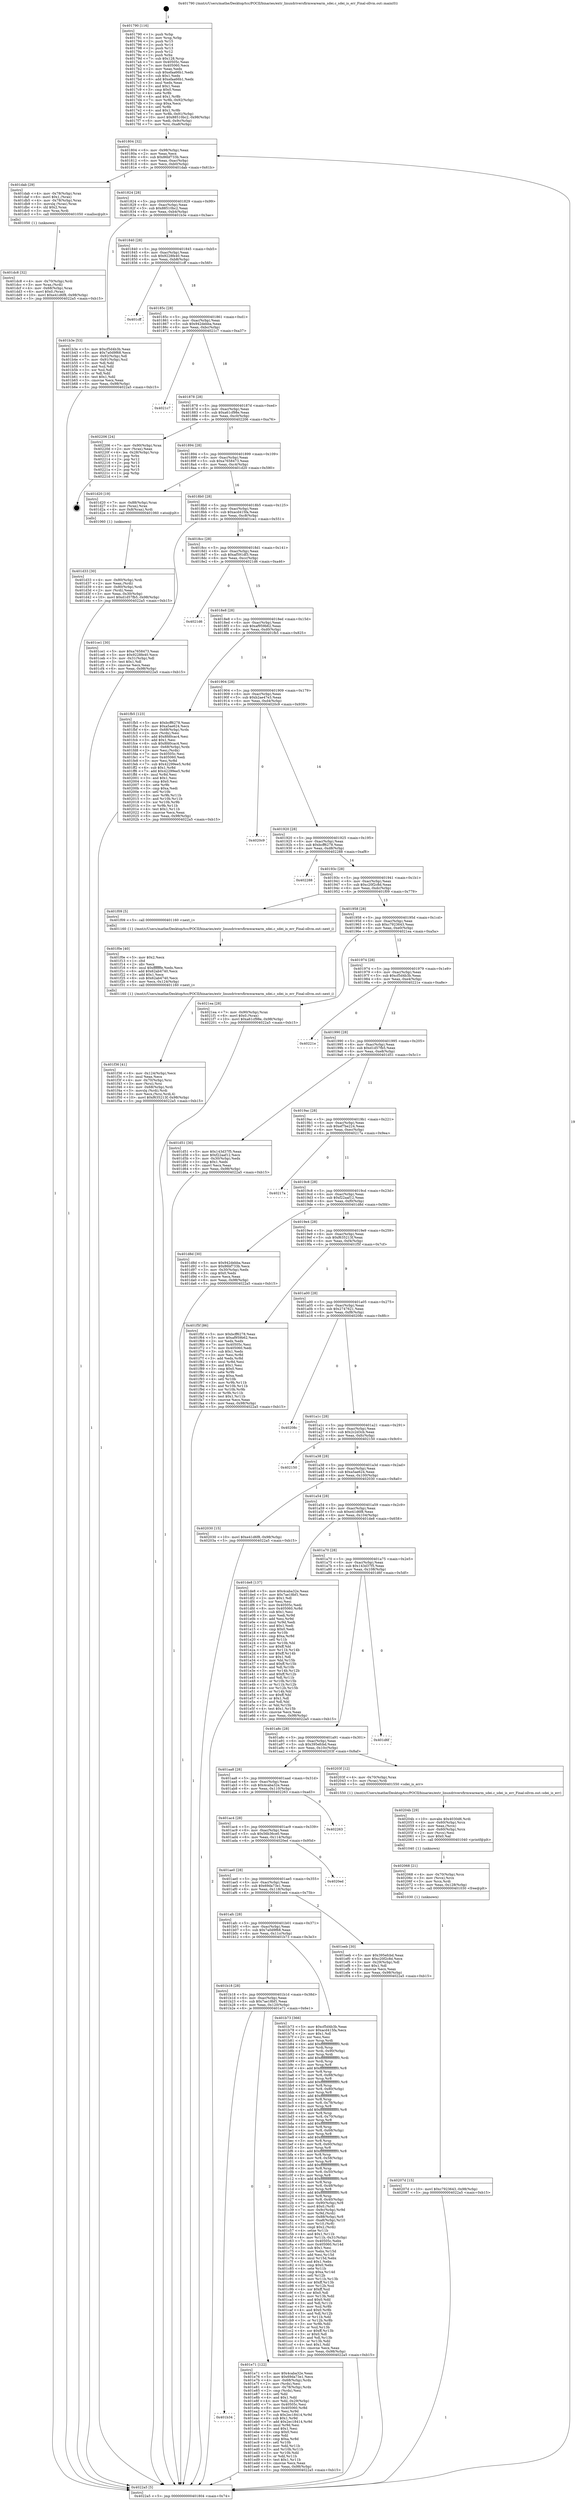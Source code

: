 digraph "0x401790" {
  label = "0x401790 (/mnt/c/Users/mathe/Desktop/tcc/POCII/binaries/extr_linuxdriversfirmwarearm_sdei.c_sdei_is_err_Final-ollvm.out::main(0))"
  labelloc = "t"
  node[shape=record]

  Entry [label="",width=0.3,height=0.3,shape=circle,fillcolor=black,style=filled]
  "0x401804" [label="{
     0x401804 [32]\l
     | [instrs]\l
     &nbsp;&nbsp;0x401804 \<+6\>: mov -0x98(%rbp),%eax\l
     &nbsp;&nbsp;0x40180a \<+2\>: mov %eax,%ecx\l
     &nbsp;&nbsp;0x40180c \<+6\>: sub $0x86bf733b,%ecx\l
     &nbsp;&nbsp;0x401812 \<+6\>: mov %eax,-0xac(%rbp)\l
     &nbsp;&nbsp;0x401818 \<+6\>: mov %ecx,-0xb0(%rbp)\l
     &nbsp;&nbsp;0x40181e \<+6\>: je 0000000000401dab \<main+0x61b\>\l
  }"]
  "0x401dab" [label="{
     0x401dab [29]\l
     | [instrs]\l
     &nbsp;&nbsp;0x401dab \<+4\>: mov -0x78(%rbp),%rax\l
     &nbsp;&nbsp;0x401daf \<+6\>: movl $0x1,(%rax)\l
     &nbsp;&nbsp;0x401db5 \<+4\>: mov -0x78(%rbp),%rax\l
     &nbsp;&nbsp;0x401db9 \<+3\>: movslq (%rax),%rax\l
     &nbsp;&nbsp;0x401dbc \<+4\>: shl $0x2,%rax\l
     &nbsp;&nbsp;0x401dc0 \<+3\>: mov %rax,%rdi\l
     &nbsp;&nbsp;0x401dc3 \<+5\>: call 0000000000401050 \<malloc@plt\>\l
     | [calls]\l
     &nbsp;&nbsp;0x401050 \{1\} (unknown)\l
  }"]
  "0x401824" [label="{
     0x401824 [28]\l
     | [instrs]\l
     &nbsp;&nbsp;0x401824 \<+5\>: jmp 0000000000401829 \<main+0x99\>\l
     &nbsp;&nbsp;0x401829 \<+6\>: mov -0xac(%rbp),%eax\l
     &nbsp;&nbsp;0x40182f \<+5\>: sub $0x88510bc2,%eax\l
     &nbsp;&nbsp;0x401834 \<+6\>: mov %eax,-0xb4(%rbp)\l
     &nbsp;&nbsp;0x40183a \<+6\>: je 0000000000401b3e \<main+0x3ae\>\l
  }"]
  Exit [label="",width=0.3,height=0.3,shape=circle,fillcolor=black,style=filled,peripheries=2]
  "0x401b3e" [label="{
     0x401b3e [53]\l
     | [instrs]\l
     &nbsp;&nbsp;0x401b3e \<+5\>: mov $0xcf5d4b3b,%eax\l
     &nbsp;&nbsp;0x401b43 \<+5\>: mov $0x7a0d9f68,%ecx\l
     &nbsp;&nbsp;0x401b48 \<+6\>: mov -0x92(%rbp),%dl\l
     &nbsp;&nbsp;0x401b4e \<+7\>: mov -0x91(%rbp),%sil\l
     &nbsp;&nbsp;0x401b55 \<+3\>: mov %dl,%dil\l
     &nbsp;&nbsp;0x401b58 \<+3\>: and %sil,%dil\l
     &nbsp;&nbsp;0x401b5b \<+3\>: xor %sil,%dl\l
     &nbsp;&nbsp;0x401b5e \<+3\>: or %dl,%dil\l
     &nbsp;&nbsp;0x401b61 \<+4\>: test $0x1,%dil\l
     &nbsp;&nbsp;0x401b65 \<+3\>: cmovne %ecx,%eax\l
     &nbsp;&nbsp;0x401b68 \<+6\>: mov %eax,-0x98(%rbp)\l
     &nbsp;&nbsp;0x401b6e \<+5\>: jmp 00000000004022a5 \<main+0xb15\>\l
  }"]
  "0x401840" [label="{
     0x401840 [28]\l
     | [instrs]\l
     &nbsp;&nbsp;0x401840 \<+5\>: jmp 0000000000401845 \<main+0xb5\>\l
     &nbsp;&nbsp;0x401845 \<+6\>: mov -0xac(%rbp),%eax\l
     &nbsp;&nbsp;0x40184b \<+5\>: sub $0x9228fe40,%eax\l
     &nbsp;&nbsp;0x401850 \<+6\>: mov %eax,-0xb8(%rbp)\l
     &nbsp;&nbsp;0x401856 \<+6\>: je 0000000000401cff \<main+0x56f\>\l
  }"]
  "0x4022a5" [label="{
     0x4022a5 [5]\l
     | [instrs]\l
     &nbsp;&nbsp;0x4022a5 \<+5\>: jmp 0000000000401804 \<main+0x74\>\l
  }"]
  "0x401790" [label="{
     0x401790 [116]\l
     | [instrs]\l
     &nbsp;&nbsp;0x401790 \<+1\>: push %rbp\l
     &nbsp;&nbsp;0x401791 \<+3\>: mov %rsp,%rbp\l
     &nbsp;&nbsp;0x401794 \<+2\>: push %r15\l
     &nbsp;&nbsp;0x401796 \<+2\>: push %r14\l
     &nbsp;&nbsp;0x401798 \<+2\>: push %r13\l
     &nbsp;&nbsp;0x40179a \<+2\>: push %r12\l
     &nbsp;&nbsp;0x40179c \<+1\>: push %rbx\l
     &nbsp;&nbsp;0x40179d \<+7\>: sub $0x128,%rsp\l
     &nbsp;&nbsp;0x4017a4 \<+7\>: mov 0x40505c,%eax\l
     &nbsp;&nbsp;0x4017ab \<+7\>: mov 0x405060,%ecx\l
     &nbsp;&nbsp;0x4017b2 \<+2\>: mov %eax,%edx\l
     &nbsp;&nbsp;0x4017b4 \<+6\>: sub $0xefaa66b1,%edx\l
     &nbsp;&nbsp;0x4017ba \<+3\>: sub $0x1,%edx\l
     &nbsp;&nbsp;0x4017bd \<+6\>: add $0xefaa66b1,%edx\l
     &nbsp;&nbsp;0x4017c3 \<+3\>: imul %edx,%eax\l
     &nbsp;&nbsp;0x4017c6 \<+3\>: and $0x1,%eax\l
     &nbsp;&nbsp;0x4017c9 \<+3\>: cmp $0x0,%eax\l
     &nbsp;&nbsp;0x4017cc \<+4\>: sete %r8b\l
     &nbsp;&nbsp;0x4017d0 \<+4\>: and $0x1,%r8b\l
     &nbsp;&nbsp;0x4017d4 \<+7\>: mov %r8b,-0x92(%rbp)\l
     &nbsp;&nbsp;0x4017db \<+3\>: cmp $0xa,%ecx\l
     &nbsp;&nbsp;0x4017de \<+4\>: setl %r8b\l
     &nbsp;&nbsp;0x4017e2 \<+4\>: and $0x1,%r8b\l
     &nbsp;&nbsp;0x4017e6 \<+7\>: mov %r8b,-0x91(%rbp)\l
     &nbsp;&nbsp;0x4017ed \<+10\>: movl $0x88510bc2,-0x98(%rbp)\l
     &nbsp;&nbsp;0x4017f7 \<+6\>: mov %edi,-0x9c(%rbp)\l
     &nbsp;&nbsp;0x4017fd \<+7\>: mov %rsi,-0xa8(%rbp)\l
  }"]
  "0x40207d" [label="{
     0x40207d [15]\l
     | [instrs]\l
     &nbsp;&nbsp;0x40207d \<+10\>: movl $0xc7923643,-0x98(%rbp)\l
     &nbsp;&nbsp;0x402087 \<+5\>: jmp 00000000004022a5 \<main+0xb15\>\l
  }"]
  "0x401cff" [label="{
     0x401cff\l
  }", style=dashed]
  "0x40185c" [label="{
     0x40185c [28]\l
     | [instrs]\l
     &nbsp;&nbsp;0x40185c \<+5\>: jmp 0000000000401861 \<main+0xd1\>\l
     &nbsp;&nbsp;0x401861 \<+6\>: mov -0xac(%rbp),%eax\l
     &nbsp;&nbsp;0x401867 \<+5\>: sub $0x942debba,%eax\l
     &nbsp;&nbsp;0x40186c \<+6\>: mov %eax,-0xbc(%rbp)\l
     &nbsp;&nbsp;0x401872 \<+6\>: je 00000000004021c7 \<main+0xa37\>\l
  }"]
  "0x402068" [label="{
     0x402068 [21]\l
     | [instrs]\l
     &nbsp;&nbsp;0x402068 \<+4\>: mov -0x70(%rbp),%rcx\l
     &nbsp;&nbsp;0x40206c \<+3\>: mov (%rcx),%rcx\l
     &nbsp;&nbsp;0x40206f \<+3\>: mov %rcx,%rdi\l
     &nbsp;&nbsp;0x402072 \<+6\>: mov %eax,-0x128(%rbp)\l
     &nbsp;&nbsp;0x402078 \<+5\>: call 0000000000401030 \<free@plt\>\l
     | [calls]\l
     &nbsp;&nbsp;0x401030 \{1\} (unknown)\l
  }"]
  "0x4021c7" [label="{
     0x4021c7\l
  }", style=dashed]
  "0x401878" [label="{
     0x401878 [28]\l
     | [instrs]\l
     &nbsp;&nbsp;0x401878 \<+5\>: jmp 000000000040187d \<main+0xed\>\l
     &nbsp;&nbsp;0x40187d \<+6\>: mov -0xac(%rbp),%eax\l
     &nbsp;&nbsp;0x401883 \<+5\>: sub $0xa61cf98e,%eax\l
     &nbsp;&nbsp;0x401888 \<+6\>: mov %eax,-0xc0(%rbp)\l
     &nbsp;&nbsp;0x40188e \<+6\>: je 0000000000402206 \<main+0xa76\>\l
  }"]
  "0x40204b" [label="{
     0x40204b [29]\l
     | [instrs]\l
     &nbsp;&nbsp;0x40204b \<+10\>: movabs $0x4030d6,%rdi\l
     &nbsp;&nbsp;0x402055 \<+4\>: mov -0x60(%rbp),%rcx\l
     &nbsp;&nbsp;0x402059 \<+2\>: mov %eax,(%rcx)\l
     &nbsp;&nbsp;0x40205b \<+4\>: mov -0x60(%rbp),%rcx\l
     &nbsp;&nbsp;0x40205f \<+2\>: mov (%rcx),%esi\l
     &nbsp;&nbsp;0x402061 \<+2\>: mov $0x0,%al\l
     &nbsp;&nbsp;0x402063 \<+5\>: call 0000000000401040 \<printf@plt\>\l
     | [calls]\l
     &nbsp;&nbsp;0x401040 \{1\} (unknown)\l
  }"]
  "0x402206" [label="{
     0x402206 [24]\l
     | [instrs]\l
     &nbsp;&nbsp;0x402206 \<+7\>: mov -0x90(%rbp),%rax\l
     &nbsp;&nbsp;0x40220d \<+2\>: mov (%rax),%eax\l
     &nbsp;&nbsp;0x40220f \<+4\>: lea -0x28(%rbp),%rsp\l
     &nbsp;&nbsp;0x402213 \<+1\>: pop %rbx\l
     &nbsp;&nbsp;0x402214 \<+2\>: pop %r12\l
     &nbsp;&nbsp;0x402216 \<+2\>: pop %r13\l
     &nbsp;&nbsp;0x402218 \<+2\>: pop %r14\l
     &nbsp;&nbsp;0x40221a \<+2\>: pop %r15\l
     &nbsp;&nbsp;0x40221c \<+1\>: pop %rbp\l
     &nbsp;&nbsp;0x40221d \<+1\>: ret\l
  }"]
  "0x401894" [label="{
     0x401894 [28]\l
     | [instrs]\l
     &nbsp;&nbsp;0x401894 \<+5\>: jmp 0000000000401899 \<main+0x109\>\l
     &nbsp;&nbsp;0x401899 \<+6\>: mov -0xac(%rbp),%eax\l
     &nbsp;&nbsp;0x40189f \<+5\>: sub $0xa7658473,%eax\l
     &nbsp;&nbsp;0x4018a4 \<+6\>: mov %eax,-0xc4(%rbp)\l
     &nbsp;&nbsp;0x4018aa \<+6\>: je 0000000000401d20 \<main+0x590\>\l
  }"]
  "0x401f36" [label="{
     0x401f36 [41]\l
     | [instrs]\l
     &nbsp;&nbsp;0x401f36 \<+6\>: mov -0x124(%rbp),%ecx\l
     &nbsp;&nbsp;0x401f3c \<+3\>: imul %eax,%ecx\l
     &nbsp;&nbsp;0x401f3f \<+4\>: mov -0x70(%rbp),%rsi\l
     &nbsp;&nbsp;0x401f43 \<+3\>: mov (%rsi),%rsi\l
     &nbsp;&nbsp;0x401f46 \<+4\>: mov -0x68(%rbp),%rdi\l
     &nbsp;&nbsp;0x401f4a \<+3\>: movslq (%rdi),%rdi\l
     &nbsp;&nbsp;0x401f4d \<+3\>: mov %ecx,(%rsi,%rdi,4)\l
     &nbsp;&nbsp;0x401f50 \<+10\>: movl $0xf635213f,-0x98(%rbp)\l
     &nbsp;&nbsp;0x401f5a \<+5\>: jmp 00000000004022a5 \<main+0xb15\>\l
  }"]
  "0x401d20" [label="{
     0x401d20 [19]\l
     | [instrs]\l
     &nbsp;&nbsp;0x401d20 \<+7\>: mov -0x88(%rbp),%rax\l
     &nbsp;&nbsp;0x401d27 \<+3\>: mov (%rax),%rax\l
     &nbsp;&nbsp;0x401d2a \<+4\>: mov 0x8(%rax),%rdi\l
     &nbsp;&nbsp;0x401d2e \<+5\>: call 0000000000401060 \<atoi@plt\>\l
     | [calls]\l
     &nbsp;&nbsp;0x401060 \{1\} (unknown)\l
  }"]
  "0x4018b0" [label="{
     0x4018b0 [28]\l
     | [instrs]\l
     &nbsp;&nbsp;0x4018b0 \<+5\>: jmp 00000000004018b5 \<main+0x125\>\l
     &nbsp;&nbsp;0x4018b5 \<+6\>: mov -0xac(%rbp),%eax\l
     &nbsp;&nbsp;0x4018bb \<+5\>: sub $0xacd415fa,%eax\l
     &nbsp;&nbsp;0x4018c0 \<+6\>: mov %eax,-0xc8(%rbp)\l
     &nbsp;&nbsp;0x4018c6 \<+6\>: je 0000000000401ce1 \<main+0x551\>\l
  }"]
  "0x401f0e" [label="{
     0x401f0e [40]\l
     | [instrs]\l
     &nbsp;&nbsp;0x401f0e \<+5\>: mov $0x2,%ecx\l
     &nbsp;&nbsp;0x401f13 \<+1\>: cltd\l
     &nbsp;&nbsp;0x401f14 \<+2\>: idiv %ecx\l
     &nbsp;&nbsp;0x401f16 \<+6\>: imul $0xfffffffe,%edx,%ecx\l
     &nbsp;&nbsp;0x401f1c \<+6\>: add $0x62ab4740,%ecx\l
     &nbsp;&nbsp;0x401f22 \<+3\>: add $0x1,%ecx\l
     &nbsp;&nbsp;0x401f25 \<+6\>: sub $0x62ab4740,%ecx\l
     &nbsp;&nbsp;0x401f2b \<+6\>: mov %ecx,-0x124(%rbp)\l
     &nbsp;&nbsp;0x401f31 \<+5\>: call 0000000000401160 \<next_i\>\l
     | [calls]\l
     &nbsp;&nbsp;0x401160 \{1\} (/mnt/c/Users/mathe/Desktop/tcc/POCII/binaries/extr_linuxdriversfirmwarearm_sdei.c_sdei_is_err_Final-ollvm.out::next_i)\l
  }"]
  "0x401ce1" [label="{
     0x401ce1 [30]\l
     | [instrs]\l
     &nbsp;&nbsp;0x401ce1 \<+5\>: mov $0xa7658473,%eax\l
     &nbsp;&nbsp;0x401ce6 \<+5\>: mov $0x9228fe40,%ecx\l
     &nbsp;&nbsp;0x401ceb \<+3\>: mov -0x31(%rbp),%dl\l
     &nbsp;&nbsp;0x401cee \<+3\>: test $0x1,%dl\l
     &nbsp;&nbsp;0x401cf1 \<+3\>: cmovne %ecx,%eax\l
     &nbsp;&nbsp;0x401cf4 \<+6\>: mov %eax,-0x98(%rbp)\l
     &nbsp;&nbsp;0x401cfa \<+5\>: jmp 00000000004022a5 \<main+0xb15\>\l
  }"]
  "0x4018cc" [label="{
     0x4018cc [28]\l
     | [instrs]\l
     &nbsp;&nbsp;0x4018cc \<+5\>: jmp 00000000004018d1 \<main+0x141\>\l
     &nbsp;&nbsp;0x4018d1 \<+6\>: mov -0xac(%rbp),%eax\l
     &nbsp;&nbsp;0x4018d7 \<+5\>: sub $0xaf591df3,%eax\l
     &nbsp;&nbsp;0x4018dc \<+6\>: mov %eax,-0xcc(%rbp)\l
     &nbsp;&nbsp;0x4018e2 \<+6\>: je 00000000004021d6 \<main+0xa46\>\l
  }"]
  "0x401b34" [label="{
     0x401b34\l
  }", style=dashed]
  "0x4021d6" [label="{
     0x4021d6\l
  }", style=dashed]
  "0x4018e8" [label="{
     0x4018e8 [28]\l
     | [instrs]\l
     &nbsp;&nbsp;0x4018e8 \<+5\>: jmp 00000000004018ed \<main+0x15d\>\l
     &nbsp;&nbsp;0x4018ed \<+6\>: mov -0xac(%rbp),%eax\l
     &nbsp;&nbsp;0x4018f3 \<+5\>: sub $0xaf959b62,%eax\l
     &nbsp;&nbsp;0x4018f8 \<+6\>: mov %eax,-0xd0(%rbp)\l
     &nbsp;&nbsp;0x4018fe \<+6\>: je 0000000000401fb5 \<main+0x825\>\l
  }"]
  "0x401e71" [label="{
     0x401e71 [122]\l
     | [instrs]\l
     &nbsp;&nbsp;0x401e71 \<+5\>: mov $0x4caba32e,%eax\l
     &nbsp;&nbsp;0x401e76 \<+5\>: mov $0x69da73e1,%ecx\l
     &nbsp;&nbsp;0x401e7b \<+4\>: mov -0x68(%rbp),%rdx\l
     &nbsp;&nbsp;0x401e7f \<+2\>: mov (%rdx),%esi\l
     &nbsp;&nbsp;0x401e81 \<+4\>: mov -0x78(%rbp),%rdx\l
     &nbsp;&nbsp;0x401e85 \<+2\>: cmp (%rdx),%esi\l
     &nbsp;&nbsp;0x401e87 \<+4\>: setl %dil\l
     &nbsp;&nbsp;0x401e8b \<+4\>: and $0x1,%dil\l
     &nbsp;&nbsp;0x401e8f \<+4\>: mov %dil,-0x29(%rbp)\l
     &nbsp;&nbsp;0x401e93 \<+7\>: mov 0x40505c,%esi\l
     &nbsp;&nbsp;0x401e9a \<+8\>: mov 0x405060,%r8d\l
     &nbsp;&nbsp;0x401ea2 \<+3\>: mov %esi,%r9d\l
     &nbsp;&nbsp;0x401ea5 \<+7\>: sub $0x2ec18414,%r9d\l
     &nbsp;&nbsp;0x401eac \<+4\>: sub $0x1,%r9d\l
     &nbsp;&nbsp;0x401eb0 \<+7\>: add $0x2ec18414,%r9d\l
     &nbsp;&nbsp;0x401eb7 \<+4\>: imul %r9d,%esi\l
     &nbsp;&nbsp;0x401ebb \<+3\>: and $0x1,%esi\l
     &nbsp;&nbsp;0x401ebe \<+3\>: cmp $0x0,%esi\l
     &nbsp;&nbsp;0x401ec1 \<+4\>: sete %dil\l
     &nbsp;&nbsp;0x401ec5 \<+4\>: cmp $0xa,%r8d\l
     &nbsp;&nbsp;0x401ec9 \<+4\>: setl %r10b\l
     &nbsp;&nbsp;0x401ecd \<+3\>: mov %dil,%r11b\l
     &nbsp;&nbsp;0x401ed0 \<+3\>: and %r10b,%r11b\l
     &nbsp;&nbsp;0x401ed3 \<+3\>: xor %r10b,%dil\l
     &nbsp;&nbsp;0x401ed6 \<+3\>: or %dil,%r11b\l
     &nbsp;&nbsp;0x401ed9 \<+4\>: test $0x1,%r11b\l
     &nbsp;&nbsp;0x401edd \<+3\>: cmovne %ecx,%eax\l
     &nbsp;&nbsp;0x401ee0 \<+6\>: mov %eax,-0x98(%rbp)\l
     &nbsp;&nbsp;0x401ee6 \<+5\>: jmp 00000000004022a5 \<main+0xb15\>\l
  }"]
  "0x401fb5" [label="{
     0x401fb5 [123]\l
     | [instrs]\l
     &nbsp;&nbsp;0x401fb5 \<+5\>: mov $0xbcff6278,%eax\l
     &nbsp;&nbsp;0x401fba \<+5\>: mov $0xa5ae624,%ecx\l
     &nbsp;&nbsp;0x401fbf \<+4\>: mov -0x68(%rbp),%rdx\l
     &nbsp;&nbsp;0x401fc3 \<+2\>: mov (%rdx),%esi\l
     &nbsp;&nbsp;0x401fc5 \<+6\>: add $0x8fd0cac4,%esi\l
     &nbsp;&nbsp;0x401fcb \<+3\>: add $0x1,%esi\l
     &nbsp;&nbsp;0x401fce \<+6\>: sub $0x8fd0cac4,%esi\l
     &nbsp;&nbsp;0x401fd4 \<+4\>: mov -0x68(%rbp),%rdx\l
     &nbsp;&nbsp;0x401fd8 \<+2\>: mov %esi,(%rdx)\l
     &nbsp;&nbsp;0x401fda \<+7\>: mov 0x40505c,%esi\l
     &nbsp;&nbsp;0x401fe1 \<+7\>: mov 0x405060,%edi\l
     &nbsp;&nbsp;0x401fe8 \<+3\>: mov %esi,%r8d\l
     &nbsp;&nbsp;0x401feb \<+7\>: sub $0x42299ee5,%r8d\l
     &nbsp;&nbsp;0x401ff2 \<+4\>: sub $0x1,%r8d\l
     &nbsp;&nbsp;0x401ff6 \<+7\>: add $0x42299ee5,%r8d\l
     &nbsp;&nbsp;0x401ffd \<+4\>: imul %r8d,%esi\l
     &nbsp;&nbsp;0x402001 \<+3\>: and $0x1,%esi\l
     &nbsp;&nbsp;0x402004 \<+3\>: cmp $0x0,%esi\l
     &nbsp;&nbsp;0x402007 \<+4\>: sete %r9b\l
     &nbsp;&nbsp;0x40200b \<+3\>: cmp $0xa,%edi\l
     &nbsp;&nbsp;0x40200e \<+4\>: setl %r10b\l
     &nbsp;&nbsp;0x402012 \<+3\>: mov %r9b,%r11b\l
     &nbsp;&nbsp;0x402015 \<+3\>: and %r10b,%r11b\l
     &nbsp;&nbsp;0x402018 \<+3\>: xor %r10b,%r9b\l
     &nbsp;&nbsp;0x40201b \<+3\>: or %r9b,%r11b\l
     &nbsp;&nbsp;0x40201e \<+4\>: test $0x1,%r11b\l
     &nbsp;&nbsp;0x402022 \<+3\>: cmovne %ecx,%eax\l
     &nbsp;&nbsp;0x402025 \<+6\>: mov %eax,-0x98(%rbp)\l
     &nbsp;&nbsp;0x40202b \<+5\>: jmp 00000000004022a5 \<main+0xb15\>\l
  }"]
  "0x401904" [label="{
     0x401904 [28]\l
     | [instrs]\l
     &nbsp;&nbsp;0x401904 \<+5\>: jmp 0000000000401909 \<main+0x179\>\l
     &nbsp;&nbsp;0x401909 \<+6\>: mov -0xac(%rbp),%eax\l
     &nbsp;&nbsp;0x40190f \<+5\>: sub $0xb2ae47e3,%eax\l
     &nbsp;&nbsp;0x401914 \<+6\>: mov %eax,-0xd4(%rbp)\l
     &nbsp;&nbsp;0x40191a \<+6\>: je 00000000004020c9 \<main+0x939\>\l
  }"]
  "0x401dc8" [label="{
     0x401dc8 [32]\l
     | [instrs]\l
     &nbsp;&nbsp;0x401dc8 \<+4\>: mov -0x70(%rbp),%rdi\l
     &nbsp;&nbsp;0x401dcc \<+3\>: mov %rax,(%rdi)\l
     &nbsp;&nbsp;0x401dcf \<+4\>: mov -0x68(%rbp),%rax\l
     &nbsp;&nbsp;0x401dd3 \<+6\>: movl $0x0,(%rax)\l
     &nbsp;&nbsp;0x401dd9 \<+10\>: movl $0xe41d6f8,-0x98(%rbp)\l
     &nbsp;&nbsp;0x401de3 \<+5\>: jmp 00000000004022a5 \<main+0xb15\>\l
  }"]
  "0x4020c9" [label="{
     0x4020c9\l
  }", style=dashed]
  "0x401920" [label="{
     0x401920 [28]\l
     | [instrs]\l
     &nbsp;&nbsp;0x401920 \<+5\>: jmp 0000000000401925 \<main+0x195\>\l
     &nbsp;&nbsp;0x401925 \<+6\>: mov -0xac(%rbp),%eax\l
     &nbsp;&nbsp;0x40192b \<+5\>: sub $0xbcff6278,%eax\l
     &nbsp;&nbsp;0x401930 \<+6\>: mov %eax,-0xd8(%rbp)\l
     &nbsp;&nbsp;0x401936 \<+6\>: je 0000000000402288 \<main+0xaf8\>\l
  }"]
  "0x401d33" [label="{
     0x401d33 [30]\l
     | [instrs]\l
     &nbsp;&nbsp;0x401d33 \<+4\>: mov -0x80(%rbp),%rdi\l
     &nbsp;&nbsp;0x401d37 \<+2\>: mov %eax,(%rdi)\l
     &nbsp;&nbsp;0x401d39 \<+4\>: mov -0x80(%rbp),%rdi\l
     &nbsp;&nbsp;0x401d3d \<+2\>: mov (%rdi),%eax\l
     &nbsp;&nbsp;0x401d3f \<+3\>: mov %eax,-0x30(%rbp)\l
     &nbsp;&nbsp;0x401d42 \<+10\>: movl $0xd1d57fb5,-0x98(%rbp)\l
     &nbsp;&nbsp;0x401d4c \<+5\>: jmp 00000000004022a5 \<main+0xb15\>\l
  }"]
  "0x402288" [label="{
     0x402288\l
  }", style=dashed]
  "0x40193c" [label="{
     0x40193c [28]\l
     | [instrs]\l
     &nbsp;&nbsp;0x40193c \<+5\>: jmp 0000000000401941 \<main+0x1b1\>\l
     &nbsp;&nbsp;0x401941 \<+6\>: mov -0xac(%rbp),%eax\l
     &nbsp;&nbsp;0x401947 \<+5\>: sub $0xc20f2c8d,%eax\l
     &nbsp;&nbsp;0x40194c \<+6\>: mov %eax,-0xdc(%rbp)\l
     &nbsp;&nbsp;0x401952 \<+6\>: je 0000000000401f09 \<main+0x779\>\l
  }"]
  "0x401b18" [label="{
     0x401b18 [28]\l
     | [instrs]\l
     &nbsp;&nbsp;0x401b18 \<+5\>: jmp 0000000000401b1d \<main+0x38d\>\l
     &nbsp;&nbsp;0x401b1d \<+6\>: mov -0xac(%rbp),%eax\l
     &nbsp;&nbsp;0x401b23 \<+5\>: sub $0x7ae18bf1,%eax\l
     &nbsp;&nbsp;0x401b28 \<+6\>: mov %eax,-0x120(%rbp)\l
     &nbsp;&nbsp;0x401b2e \<+6\>: je 0000000000401e71 \<main+0x6e1\>\l
  }"]
  "0x401f09" [label="{
     0x401f09 [5]\l
     | [instrs]\l
     &nbsp;&nbsp;0x401f09 \<+5\>: call 0000000000401160 \<next_i\>\l
     | [calls]\l
     &nbsp;&nbsp;0x401160 \{1\} (/mnt/c/Users/mathe/Desktop/tcc/POCII/binaries/extr_linuxdriversfirmwarearm_sdei.c_sdei_is_err_Final-ollvm.out::next_i)\l
  }"]
  "0x401958" [label="{
     0x401958 [28]\l
     | [instrs]\l
     &nbsp;&nbsp;0x401958 \<+5\>: jmp 000000000040195d \<main+0x1cd\>\l
     &nbsp;&nbsp;0x40195d \<+6\>: mov -0xac(%rbp),%eax\l
     &nbsp;&nbsp;0x401963 \<+5\>: sub $0xc7923643,%eax\l
     &nbsp;&nbsp;0x401968 \<+6\>: mov %eax,-0xe0(%rbp)\l
     &nbsp;&nbsp;0x40196e \<+6\>: je 00000000004021ea \<main+0xa5a\>\l
  }"]
  "0x401b73" [label="{
     0x401b73 [366]\l
     | [instrs]\l
     &nbsp;&nbsp;0x401b73 \<+5\>: mov $0xcf5d4b3b,%eax\l
     &nbsp;&nbsp;0x401b78 \<+5\>: mov $0xacd415fa,%ecx\l
     &nbsp;&nbsp;0x401b7d \<+2\>: mov $0x1,%dl\l
     &nbsp;&nbsp;0x401b7f \<+2\>: xor %esi,%esi\l
     &nbsp;&nbsp;0x401b81 \<+3\>: mov %rsp,%rdi\l
     &nbsp;&nbsp;0x401b84 \<+4\>: add $0xfffffffffffffff0,%rdi\l
     &nbsp;&nbsp;0x401b88 \<+3\>: mov %rdi,%rsp\l
     &nbsp;&nbsp;0x401b8b \<+7\>: mov %rdi,-0x90(%rbp)\l
     &nbsp;&nbsp;0x401b92 \<+3\>: mov %rsp,%rdi\l
     &nbsp;&nbsp;0x401b95 \<+4\>: add $0xfffffffffffffff0,%rdi\l
     &nbsp;&nbsp;0x401b99 \<+3\>: mov %rdi,%rsp\l
     &nbsp;&nbsp;0x401b9c \<+3\>: mov %rsp,%r8\l
     &nbsp;&nbsp;0x401b9f \<+4\>: add $0xfffffffffffffff0,%r8\l
     &nbsp;&nbsp;0x401ba3 \<+3\>: mov %r8,%rsp\l
     &nbsp;&nbsp;0x401ba6 \<+7\>: mov %r8,-0x88(%rbp)\l
     &nbsp;&nbsp;0x401bad \<+3\>: mov %rsp,%r8\l
     &nbsp;&nbsp;0x401bb0 \<+4\>: add $0xfffffffffffffff0,%r8\l
     &nbsp;&nbsp;0x401bb4 \<+3\>: mov %r8,%rsp\l
     &nbsp;&nbsp;0x401bb7 \<+4\>: mov %r8,-0x80(%rbp)\l
     &nbsp;&nbsp;0x401bbb \<+3\>: mov %rsp,%r8\l
     &nbsp;&nbsp;0x401bbe \<+4\>: add $0xfffffffffffffff0,%r8\l
     &nbsp;&nbsp;0x401bc2 \<+3\>: mov %r8,%rsp\l
     &nbsp;&nbsp;0x401bc5 \<+4\>: mov %r8,-0x78(%rbp)\l
     &nbsp;&nbsp;0x401bc9 \<+3\>: mov %rsp,%r8\l
     &nbsp;&nbsp;0x401bcc \<+4\>: add $0xfffffffffffffff0,%r8\l
     &nbsp;&nbsp;0x401bd0 \<+3\>: mov %r8,%rsp\l
     &nbsp;&nbsp;0x401bd3 \<+4\>: mov %r8,-0x70(%rbp)\l
     &nbsp;&nbsp;0x401bd7 \<+3\>: mov %rsp,%r8\l
     &nbsp;&nbsp;0x401bda \<+4\>: add $0xfffffffffffffff0,%r8\l
     &nbsp;&nbsp;0x401bde \<+3\>: mov %r8,%rsp\l
     &nbsp;&nbsp;0x401be1 \<+4\>: mov %r8,-0x68(%rbp)\l
     &nbsp;&nbsp;0x401be5 \<+3\>: mov %rsp,%r8\l
     &nbsp;&nbsp;0x401be8 \<+4\>: add $0xfffffffffffffff0,%r8\l
     &nbsp;&nbsp;0x401bec \<+3\>: mov %r8,%rsp\l
     &nbsp;&nbsp;0x401bef \<+4\>: mov %r8,-0x60(%rbp)\l
     &nbsp;&nbsp;0x401bf3 \<+3\>: mov %rsp,%r8\l
     &nbsp;&nbsp;0x401bf6 \<+4\>: add $0xfffffffffffffff0,%r8\l
     &nbsp;&nbsp;0x401bfa \<+3\>: mov %r8,%rsp\l
     &nbsp;&nbsp;0x401bfd \<+4\>: mov %r8,-0x58(%rbp)\l
     &nbsp;&nbsp;0x401c01 \<+3\>: mov %rsp,%r8\l
     &nbsp;&nbsp;0x401c04 \<+4\>: add $0xfffffffffffffff0,%r8\l
     &nbsp;&nbsp;0x401c08 \<+3\>: mov %r8,%rsp\l
     &nbsp;&nbsp;0x401c0b \<+4\>: mov %r8,-0x50(%rbp)\l
     &nbsp;&nbsp;0x401c0f \<+3\>: mov %rsp,%r8\l
     &nbsp;&nbsp;0x401c12 \<+4\>: add $0xfffffffffffffff0,%r8\l
     &nbsp;&nbsp;0x401c16 \<+3\>: mov %r8,%rsp\l
     &nbsp;&nbsp;0x401c19 \<+4\>: mov %r8,-0x48(%rbp)\l
     &nbsp;&nbsp;0x401c1d \<+3\>: mov %rsp,%r8\l
     &nbsp;&nbsp;0x401c20 \<+4\>: add $0xfffffffffffffff0,%r8\l
     &nbsp;&nbsp;0x401c24 \<+3\>: mov %r8,%rsp\l
     &nbsp;&nbsp;0x401c27 \<+4\>: mov %r8,-0x40(%rbp)\l
     &nbsp;&nbsp;0x401c2b \<+7\>: mov -0x90(%rbp),%r8\l
     &nbsp;&nbsp;0x401c32 \<+7\>: movl $0x0,(%r8)\l
     &nbsp;&nbsp;0x401c39 \<+7\>: mov -0x9c(%rbp),%r9d\l
     &nbsp;&nbsp;0x401c40 \<+3\>: mov %r9d,(%rdi)\l
     &nbsp;&nbsp;0x401c43 \<+7\>: mov -0x88(%rbp),%r8\l
     &nbsp;&nbsp;0x401c4a \<+7\>: mov -0xa8(%rbp),%r10\l
     &nbsp;&nbsp;0x401c51 \<+3\>: mov %r10,(%r8)\l
     &nbsp;&nbsp;0x401c54 \<+3\>: cmpl $0x2,(%rdi)\l
     &nbsp;&nbsp;0x401c57 \<+4\>: setne %r11b\l
     &nbsp;&nbsp;0x401c5b \<+4\>: and $0x1,%r11b\l
     &nbsp;&nbsp;0x401c5f \<+4\>: mov %r11b,-0x31(%rbp)\l
     &nbsp;&nbsp;0x401c63 \<+7\>: mov 0x40505c,%ebx\l
     &nbsp;&nbsp;0x401c6a \<+8\>: mov 0x405060,%r14d\l
     &nbsp;&nbsp;0x401c72 \<+3\>: sub $0x1,%esi\l
     &nbsp;&nbsp;0x401c75 \<+3\>: mov %ebx,%r15d\l
     &nbsp;&nbsp;0x401c78 \<+3\>: add %esi,%r15d\l
     &nbsp;&nbsp;0x401c7b \<+4\>: imul %r15d,%ebx\l
     &nbsp;&nbsp;0x401c7f \<+3\>: and $0x1,%ebx\l
     &nbsp;&nbsp;0x401c82 \<+3\>: cmp $0x0,%ebx\l
     &nbsp;&nbsp;0x401c85 \<+4\>: sete %r11b\l
     &nbsp;&nbsp;0x401c89 \<+4\>: cmp $0xa,%r14d\l
     &nbsp;&nbsp;0x401c8d \<+4\>: setl %r12b\l
     &nbsp;&nbsp;0x401c91 \<+3\>: mov %r11b,%r13b\l
     &nbsp;&nbsp;0x401c94 \<+4\>: xor $0xff,%r13b\l
     &nbsp;&nbsp;0x401c98 \<+3\>: mov %r12b,%sil\l
     &nbsp;&nbsp;0x401c9b \<+4\>: xor $0xff,%sil\l
     &nbsp;&nbsp;0x401c9f \<+3\>: xor $0x0,%dl\l
     &nbsp;&nbsp;0x401ca2 \<+3\>: mov %r13b,%dil\l
     &nbsp;&nbsp;0x401ca5 \<+4\>: and $0x0,%dil\l
     &nbsp;&nbsp;0x401ca9 \<+3\>: and %dl,%r11b\l
     &nbsp;&nbsp;0x401cac \<+3\>: mov %sil,%r8b\l
     &nbsp;&nbsp;0x401caf \<+4\>: and $0x0,%r8b\l
     &nbsp;&nbsp;0x401cb3 \<+3\>: and %dl,%r12b\l
     &nbsp;&nbsp;0x401cb6 \<+3\>: or %r11b,%dil\l
     &nbsp;&nbsp;0x401cb9 \<+3\>: or %r12b,%r8b\l
     &nbsp;&nbsp;0x401cbc \<+3\>: xor %r8b,%dil\l
     &nbsp;&nbsp;0x401cbf \<+3\>: or %sil,%r13b\l
     &nbsp;&nbsp;0x401cc2 \<+4\>: xor $0xff,%r13b\l
     &nbsp;&nbsp;0x401cc6 \<+3\>: or $0x0,%dl\l
     &nbsp;&nbsp;0x401cc9 \<+3\>: and %dl,%r13b\l
     &nbsp;&nbsp;0x401ccc \<+3\>: or %r13b,%dil\l
     &nbsp;&nbsp;0x401ccf \<+4\>: test $0x1,%dil\l
     &nbsp;&nbsp;0x401cd3 \<+3\>: cmovne %ecx,%eax\l
     &nbsp;&nbsp;0x401cd6 \<+6\>: mov %eax,-0x98(%rbp)\l
     &nbsp;&nbsp;0x401cdc \<+5\>: jmp 00000000004022a5 \<main+0xb15\>\l
  }"]
  "0x4021ea" [label="{
     0x4021ea [28]\l
     | [instrs]\l
     &nbsp;&nbsp;0x4021ea \<+7\>: mov -0x90(%rbp),%rax\l
     &nbsp;&nbsp;0x4021f1 \<+6\>: movl $0x0,(%rax)\l
     &nbsp;&nbsp;0x4021f7 \<+10\>: movl $0xa61cf98e,-0x98(%rbp)\l
     &nbsp;&nbsp;0x402201 \<+5\>: jmp 00000000004022a5 \<main+0xb15\>\l
  }"]
  "0x401974" [label="{
     0x401974 [28]\l
     | [instrs]\l
     &nbsp;&nbsp;0x401974 \<+5\>: jmp 0000000000401979 \<main+0x1e9\>\l
     &nbsp;&nbsp;0x401979 \<+6\>: mov -0xac(%rbp),%eax\l
     &nbsp;&nbsp;0x40197f \<+5\>: sub $0xcf5d4b3b,%eax\l
     &nbsp;&nbsp;0x401984 \<+6\>: mov %eax,-0xe4(%rbp)\l
     &nbsp;&nbsp;0x40198a \<+6\>: je 000000000040221e \<main+0xa8e\>\l
  }"]
  "0x401afc" [label="{
     0x401afc [28]\l
     | [instrs]\l
     &nbsp;&nbsp;0x401afc \<+5\>: jmp 0000000000401b01 \<main+0x371\>\l
     &nbsp;&nbsp;0x401b01 \<+6\>: mov -0xac(%rbp),%eax\l
     &nbsp;&nbsp;0x401b07 \<+5\>: sub $0x7a0d9f68,%eax\l
     &nbsp;&nbsp;0x401b0c \<+6\>: mov %eax,-0x11c(%rbp)\l
     &nbsp;&nbsp;0x401b12 \<+6\>: je 0000000000401b73 \<main+0x3e3\>\l
  }"]
  "0x40221e" [label="{
     0x40221e\l
  }", style=dashed]
  "0x401990" [label="{
     0x401990 [28]\l
     | [instrs]\l
     &nbsp;&nbsp;0x401990 \<+5\>: jmp 0000000000401995 \<main+0x205\>\l
     &nbsp;&nbsp;0x401995 \<+6\>: mov -0xac(%rbp),%eax\l
     &nbsp;&nbsp;0x40199b \<+5\>: sub $0xd1d57fb5,%eax\l
     &nbsp;&nbsp;0x4019a0 \<+6\>: mov %eax,-0xe8(%rbp)\l
     &nbsp;&nbsp;0x4019a6 \<+6\>: je 0000000000401d51 \<main+0x5c1\>\l
  }"]
  "0x401eeb" [label="{
     0x401eeb [30]\l
     | [instrs]\l
     &nbsp;&nbsp;0x401eeb \<+5\>: mov $0x395efcbd,%eax\l
     &nbsp;&nbsp;0x401ef0 \<+5\>: mov $0xc20f2c8d,%ecx\l
     &nbsp;&nbsp;0x401ef5 \<+3\>: mov -0x29(%rbp),%dl\l
     &nbsp;&nbsp;0x401ef8 \<+3\>: test $0x1,%dl\l
     &nbsp;&nbsp;0x401efb \<+3\>: cmovne %ecx,%eax\l
     &nbsp;&nbsp;0x401efe \<+6\>: mov %eax,-0x98(%rbp)\l
     &nbsp;&nbsp;0x401f04 \<+5\>: jmp 00000000004022a5 \<main+0xb15\>\l
  }"]
  "0x401d51" [label="{
     0x401d51 [30]\l
     | [instrs]\l
     &nbsp;&nbsp;0x401d51 \<+5\>: mov $0x143d37f5,%eax\l
     &nbsp;&nbsp;0x401d56 \<+5\>: mov $0xf22aaf12,%ecx\l
     &nbsp;&nbsp;0x401d5b \<+3\>: mov -0x30(%rbp),%edx\l
     &nbsp;&nbsp;0x401d5e \<+3\>: cmp $0x1,%edx\l
     &nbsp;&nbsp;0x401d61 \<+3\>: cmovl %ecx,%eax\l
     &nbsp;&nbsp;0x401d64 \<+6\>: mov %eax,-0x98(%rbp)\l
     &nbsp;&nbsp;0x401d6a \<+5\>: jmp 00000000004022a5 \<main+0xb15\>\l
  }"]
  "0x4019ac" [label="{
     0x4019ac [28]\l
     | [instrs]\l
     &nbsp;&nbsp;0x4019ac \<+5\>: jmp 00000000004019b1 \<main+0x221\>\l
     &nbsp;&nbsp;0x4019b1 \<+6\>: mov -0xac(%rbp),%eax\l
     &nbsp;&nbsp;0x4019b7 \<+5\>: sub $0xef7be224,%eax\l
     &nbsp;&nbsp;0x4019bc \<+6\>: mov %eax,-0xec(%rbp)\l
     &nbsp;&nbsp;0x4019c2 \<+6\>: je 000000000040217a \<main+0x9ea\>\l
  }"]
  "0x401ae0" [label="{
     0x401ae0 [28]\l
     | [instrs]\l
     &nbsp;&nbsp;0x401ae0 \<+5\>: jmp 0000000000401ae5 \<main+0x355\>\l
     &nbsp;&nbsp;0x401ae5 \<+6\>: mov -0xac(%rbp),%eax\l
     &nbsp;&nbsp;0x401aeb \<+5\>: sub $0x69da73e1,%eax\l
     &nbsp;&nbsp;0x401af0 \<+6\>: mov %eax,-0x118(%rbp)\l
     &nbsp;&nbsp;0x401af6 \<+6\>: je 0000000000401eeb \<main+0x75b\>\l
  }"]
  "0x40217a" [label="{
     0x40217a\l
  }", style=dashed]
  "0x4019c8" [label="{
     0x4019c8 [28]\l
     | [instrs]\l
     &nbsp;&nbsp;0x4019c8 \<+5\>: jmp 00000000004019cd \<main+0x23d\>\l
     &nbsp;&nbsp;0x4019cd \<+6\>: mov -0xac(%rbp),%eax\l
     &nbsp;&nbsp;0x4019d3 \<+5\>: sub $0xf22aaf12,%eax\l
     &nbsp;&nbsp;0x4019d8 \<+6\>: mov %eax,-0xf0(%rbp)\l
     &nbsp;&nbsp;0x4019de \<+6\>: je 0000000000401d8d \<main+0x5fd\>\l
  }"]
  "0x4020ed" [label="{
     0x4020ed\l
  }", style=dashed]
  "0x401d8d" [label="{
     0x401d8d [30]\l
     | [instrs]\l
     &nbsp;&nbsp;0x401d8d \<+5\>: mov $0x942debba,%eax\l
     &nbsp;&nbsp;0x401d92 \<+5\>: mov $0x86bf733b,%ecx\l
     &nbsp;&nbsp;0x401d97 \<+3\>: mov -0x30(%rbp),%edx\l
     &nbsp;&nbsp;0x401d9a \<+3\>: cmp $0x0,%edx\l
     &nbsp;&nbsp;0x401d9d \<+3\>: cmove %ecx,%eax\l
     &nbsp;&nbsp;0x401da0 \<+6\>: mov %eax,-0x98(%rbp)\l
     &nbsp;&nbsp;0x401da6 \<+5\>: jmp 00000000004022a5 \<main+0xb15\>\l
  }"]
  "0x4019e4" [label="{
     0x4019e4 [28]\l
     | [instrs]\l
     &nbsp;&nbsp;0x4019e4 \<+5\>: jmp 00000000004019e9 \<main+0x259\>\l
     &nbsp;&nbsp;0x4019e9 \<+6\>: mov -0xac(%rbp),%eax\l
     &nbsp;&nbsp;0x4019ef \<+5\>: sub $0xf635213f,%eax\l
     &nbsp;&nbsp;0x4019f4 \<+6\>: mov %eax,-0xf4(%rbp)\l
     &nbsp;&nbsp;0x4019fa \<+6\>: je 0000000000401f5f \<main+0x7cf\>\l
  }"]
  "0x401ac4" [label="{
     0x401ac4 [28]\l
     | [instrs]\l
     &nbsp;&nbsp;0x401ac4 \<+5\>: jmp 0000000000401ac9 \<main+0x339\>\l
     &nbsp;&nbsp;0x401ac9 \<+6\>: mov -0xac(%rbp),%eax\l
     &nbsp;&nbsp;0x401acf \<+5\>: sub $0x56b36ce0,%eax\l
     &nbsp;&nbsp;0x401ad4 \<+6\>: mov %eax,-0x114(%rbp)\l
     &nbsp;&nbsp;0x401ada \<+6\>: je 00000000004020ed \<main+0x95d\>\l
  }"]
  "0x401f5f" [label="{
     0x401f5f [86]\l
     | [instrs]\l
     &nbsp;&nbsp;0x401f5f \<+5\>: mov $0xbcff6278,%eax\l
     &nbsp;&nbsp;0x401f64 \<+5\>: mov $0xaf959b62,%ecx\l
     &nbsp;&nbsp;0x401f69 \<+2\>: xor %edx,%edx\l
     &nbsp;&nbsp;0x401f6b \<+7\>: mov 0x40505c,%esi\l
     &nbsp;&nbsp;0x401f72 \<+7\>: mov 0x405060,%edi\l
     &nbsp;&nbsp;0x401f79 \<+3\>: sub $0x1,%edx\l
     &nbsp;&nbsp;0x401f7c \<+3\>: mov %esi,%r8d\l
     &nbsp;&nbsp;0x401f7f \<+3\>: add %edx,%r8d\l
     &nbsp;&nbsp;0x401f82 \<+4\>: imul %r8d,%esi\l
     &nbsp;&nbsp;0x401f86 \<+3\>: and $0x1,%esi\l
     &nbsp;&nbsp;0x401f89 \<+3\>: cmp $0x0,%esi\l
     &nbsp;&nbsp;0x401f8c \<+4\>: sete %r9b\l
     &nbsp;&nbsp;0x401f90 \<+3\>: cmp $0xa,%edi\l
     &nbsp;&nbsp;0x401f93 \<+4\>: setl %r10b\l
     &nbsp;&nbsp;0x401f97 \<+3\>: mov %r9b,%r11b\l
     &nbsp;&nbsp;0x401f9a \<+3\>: and %r10b,%r11b\l
     &nbsp;&nbsp;0x401f9d \<+3\>: xor %r10b,%r9b\l
     &nbsp;&nbsp;0x401fa0 \<+3\>: or %r9b,%r11b\l
     &nbsp;&nbsp;0x401fa3 \<+4\>: test $0x1,%r11b\l
     &nbsp;&nbsp;0x401fa7 \<+3\>: cmovne %ecx,%eax\l
     &nbsp;&nbsp;0x401faa \<+6\>: mov %eax,-0x98(%rbp)\l
     &nbsp;&nbsp;0x401fb0 \<+5\>: jmp 00000000004022a5 \<main+0xb15\>\l
  }"]
  "0x401a00" [label="{
     0x401a00 [28]\l
     | [instrs]\l
     &nbsp;&nbsp;0x401a00 \<+5\>: jmp 0000000000401a05 \<main+0x275\>\l
     &nbsp;&nbsp;0x401a05 \<+6\>: mov -0xac(%rbp),%eax\l
     &nbsp;&nbsp;0x401a0b \<+5\>: sub $0x2747621,%eax\l
     &nbsp;&nbsp;0x401a10 \<+6\>: mov %eax,-0xf8(%rbp)\l
     &nbsp;&nbsp;0x401a16 \<+6\>: je 000000000040208c \<main+0x8fc\>\l
  }"]
  "0x402263" [label="{
     0x402263\l
  }", style=dashed]
  "0x40208c" [label="{
     0x40208c\l
  }", style=dashed]
  "0x401a1c" [label="{
     0x401a1c [28]\l
     | [instrs]\l
     &nbsp;&nbsp;0x401a1c \<+5\>: jmp 0000000000401a21 \<main+0x291\>\l
     &nbsp;&nbsp;0x401a21 \<+6\>: mov -0xac(%rbp),%eax\l
     &nbsp;&nbsp;0x401a27 \<+5\>: sub $0x2c2d3cb,%eax\l
     &nbsp;&nbsp;0x401a2c \<+6\>: mov %eax,-0xfc(%rbp)\l
     &nbsp;&nbsp;0x401a32 \<+6\>: je 0000000000402150 \<main+0x9c0\>\l
  }"]
  "0x401aa8" [label="{
     0x401aa8 [28]\l
     | [instrs]\l
     &nbsp;&nbsp;0x401aa8 \<+5\>: jmp 0000000000401aad \<main+0x31d\>\l
     &nbsp;&nbsp;0x401aad \<+6\>: mov -0xac(%rbp),%eax\l
     &nbsp;&nbsp;0x401ab3 \<+5\>: sub $0x4caba32e,%eax\l
     &nbsp;&nbsp;0x401ab8 \<+6\>: mov %eax,-0x110(%rbp)\l
     &nbsp;&nbsp;0x401abe \<+6\>: je 0000000000402263 \<main+0xad3\>\l
  }"]
  "0x402150" [label="{
     0x402150\l
  }", style=dashed]
  "0x401a38" [label="{
     0x401a38 [28]\l
     | [instrs]\l
     &nbsp;&nbsp;0x401a38 \<+5\>: jmp 0000000000401a3d \<main+0x2ad\>\l
     &nbsp;&nbsp;0x401a3d \<+6\>: mov -0xac(%rbp),%eax\l
     &nbsp;&nbsp;0x401a43 \<+5\>: sub $0xa5ae624,%eax\l
     &nbsp;&nbsp;0x401a48 \<+6\>: mov %eax,-0x100(%rbp)\l
     &nbsp;&nbsp;0x401a4e \<+6\>: je 0000000000402030 \<main+0x8a0\>\l
  }"]
  "0x40203f" [label="{
     0x40203f [12]\l
     | [instrs]\l
     &nbsp;&nbsp;0x40203f \<+4\>: mov -0x70(%rbp),%rax\l
     &nbsp;&nbsp;0x402043 \<+3\>: mov (%rax),%rdi\l
     &nbsp;&nbsp;0x402046 \<+5\>: call 0000000000401550 \<sdei_is_err\>\l
     | [calls]\l
     &nbsp;&nbsp;0x401550 \{1\} (/mnt/c/Users/mathe/Desktop/tcc/POCII/binaries/extr_linuxdriversfirmwarearm_sdei.c_sdei_is_err_Final-ollvm.out::sdei_is_err)\l
  }"]
  "0x402030" [label="{
     0x402030 [15]\l
     | [instrs]\l
     &nbsp;&nbsp;0x402030 \<+10\>: movl $0xe41d6f8,-0x98(%rbp)\l
     &nbsp;&nbsp;0x40203a \<+5\>: jmp 00000000004022a5 \<main+0xb15\>\l
  }"]
  "0x401a54" [label="{
     0x401a54 [28]\l
     | [instrs]\l
     &nbsp;&nbsp;0x401a54 \<+5\>: jmp 0000000000401a59 \<main+0x2c9\>\l
     &nbsp;&nbsp;0x401a59 \<+6\>: mov -0xac(%rbp),%eax\l
     &nbsp;&nbsp;0x401a5f \<+5\>: sub $0xe41d6f8,%eax\l
     &nbsp;&nbsp;0x401a64 \<+6\>: mov %eax,-0x104(%rbp)\l
     &nbsp;&nbsp;0x401a6a \<+6\>: je 0000000000401de8 \<main+0x658\>\l
  }"]
  "0x401a8c" [label="{
     0x401a8c [28]\l
     | [instrs]\l
     &nbsp;&nbsp;0x401a8c \<+5\>: jmp 0000000000401a91 \<main+0x301\>\l
     &nbsp;&nbsp;0x401a91 \<+6\>: mov -0xac(%rbp),%eax\l
     &nbsp;&nbsp;0x401a97 \<+5\>: sub $0x395efcbd,%eax\l
     &nbsp;&nbsp;0x401a9c \<+6\>: mov %eax,-0x10c(%rbp)\l
     &nbsp;&nbsp;0x401aa2 \<+6\>: je 000000000040203f \<main+0x8af\>\l
  }"]
  "0x401de8" [label="{
     0x401de8 [137]\l
     | [instrs]\l
     &nbsp;&nbsp;0x401de8 \<+5\>: mov $0x4caba32e,%eax\l
     &nbsp;&nbsp;0x401ded \<+5\>: mov $0x7ae18bf1,%ecx\l
     &nbsp;&nbsp;0x401df2 \<+2\>: mov $0x1,%dl\l
     &nbsp;&nbsp;0x401df4 \<+2\>: xor %esi,%esi\l
     &nbsp;&nbsp;0x401df6 \<+7\>: mov 0x40505c,%edi\l
     &nbsp;&nbsp;0x401dfd \<+8\>: mov 0x405060,%r8d\l
     &nbsp;&nbsp;0x401e05 \<+3\>: sub $0x1,%esi\l
     &nbsp;&nbsp;0x401e08 \<+3\>: mov %edi,%r9d\l
     &nbsp;&nbsp;0x401e0b \<+3\>: add %esi,%r9d\l
     &nbsp;&nbsp;0x401e0e \<+4\>: imul %r9d,%edi\l
     &nbsp;&nbsp;0x401e12 \<+3\>: and $0x1,%edi\l
     &nbsp;&nbsp;0x401e15 \<+3\>: cmp $0x0,%edi\l
     &nbsp;&nbsp;0x401e18 \<+4\>: sete %r10b\l
     &nbsp;&nbsp;0x401e1c \<+4\>: cmp $0xa,%r8d\l
     &nbsp;&nbsp;0x401e20 \<+4\>: setl %r11b\l
     &nbsp;&nbsp;0x401e24 \<+3\>: mov %r10b,%bl\l
     &nbsp;&nbsp;0x401e27 \<+3\>: xor $0xff,%bl\l
     &nbsp;&nbsp;0x401e2a \<+3\>: mov %r11b,%r14b\l
     &nbsp;&nbsp;0x401e2d \<+4\>: xor $0xff,%r14b\l
     &nbsp;&nbsp;0x401e31 \<+3\>: xor $0x1,%dl\l
     &nbsp;&nbsp;0x401e34 \<+3\>: mov %bl,%r15b\l
     &nbsp;&nbsp;0x401e37 \<+4\>: and $0xff,%r15b\l
     &nbsp;&nbsp;0x401e3b \<+3\>: and %dl,%r10b\l
     &nbsp;&nbsp;0x401e3e \<+3\>: mov %r14b,%r12b\l
     &nbsp;&nbsp;0x401e41 \<+4\>: and $0xff,%r12b\l
     &nbsp;&nbsp;0x401e45 \<+3\>: and %dl,%r11b\l
     &nbsp;&nbsp;0x401e48 \<+3\>: or %r10b,%r15b\l
     &nbsp;&nbsp;0x401e4b \<+3\>: or %r11b,%r12b\l
     &nbsp;&nbsp;0x401e4e \<+3\>: xor %r12b,%r15b\l
     &nbsp;&nbsp;0x401e51 \<+3\>: or %r14b,%bl\l
     &nbsp;&nbsp;0x401e54 \<+3\>: xor $0xff,%bl\l
     &nbsp;&nbsp;0x401e57 \<+3\>: or $0x1,%dl\l
     &nbsp;&nbsp;0x401e5a \<+2\>: and %dl,%bl\l
     &nbsp;&nbsp;0x401e5c \<+3\>: or %bl,%r15b\l
     &nbsp;&nbsp;0x401e5f \<+4\>: test $0x1,%r15b\l
     &nbsp;&nbsp;0x401e63 \<+3\>: cmovne %ecx,%eax\l
     &nbsp;&nbsp;0x401e66 \<+6\>: mov %eax,-0x98(%rbp)\l
     &nbsp;&nbsp;0x401e6c \<+5\>: jmp 00000000004022a5 \<main+0xb15\>\l
  }"]
  "0x401a70" [label="{
     0x401a70 [28]\l
     | [instrs]\l
     &nbsp;&nbsp;0x401a70 \<+5\>: jmp 0000000000401a75 \<main+0x2e5\>\l
     &nbsp;&nbsp;0x401a75 \<+6\>: mov -0xac(%rbp),%eax\l
     &nbsp;&nbsp;0x401a7b \<+5\>: sub $0x143d37f5,%eax\l
     &nbsp;&nbsp;0x401a80 \<+6\>: mov %eax,-0x108(%rbp)\l
     &nbsp;&nbsp;0x401a86 \<+6\>: je 0000000000401d6f \<main+0x5df\>\l
  }"]
  "0x401d6f" [label="{
     0x401d6f\l
  }", style=dashed]
  Entry -> "0x401790" [label=" 1"]
  "0x401804" -> "0x401dab" [label=" 1"]
  "0x401804" -> "0x401824" [label=" 19"]
  "0x402206" -> Exit [label=" 1"]
  "0x401824" -> "0x401b3e" [label=" 1"]
  "0x401824" -> "0x401840" [label=" 18"]
  "0x401b3e" -> "0x4022a5" [label=" 1"]
  "0x401790" -> "0x401804" [label=" 1"]
  "0x4022a5" -> "0x401804" [label=" 19"]
  "0x4021ea" -> "0x4022a5" [label=" 1"]
  "0x401840" -> "0x401cff" [label=" 0"]
  "0x401840" -> "0x40185c" [label=" 18"]
  "0x40207d" -> "0x4022a5" [label=" 1"]
  "0x40185c" -> "0x4021c7" [label=" 0"]
  "0x40185c" -> "0x401878" [label=" 18"]
  "0x402068" -> "0x40207d" [label=" 1"]
  "0x401878" -> "0x402206" [label=" 1"]
  "0x401878" -> "0x401894" [label=" 17"]
  "0x40204b" -> "0x402068" [label=" 1"]
  "0x401894" -> "0x401d20" [label=" 1"]
  "0x401894" -> "0x4018b0" [label=" 16"]
  "0x40203f" -> "0x40204b" [label=" 1"]
  "0x4018b0" -> "0x401ce1" [label=" 1"]
  "0x4018b0" -> "0x4018cc" [label=" 15"]
  "0x402030" -> "0x4022a5" [label=" 1"]
  "0x4018cc" -> "0x4021d6" [label=" 0"]
  "0x4018cc" -> "0x4018e8" [label=" 15"]
  "0x401fb5" -> "0x4022a5" [label=" 1"]
  "0x4018e8" -> "0x401fb5" [label=" 1"]
  "0x4018e8" -> "0x401904" [label=" 14"]
  "0x401f5f" -> "0x4022a5" [label=" 1"]
  "0x401904" -> "0x4020c9" [label=" 0"]
  "0x401904" -> "0x401920" [label=" 14"]
  "0x401f0e" -> "0x401f36" [label=" 1"]
  "0x401920" -> "0x402288" [label=" 0"]
  "0x401920" -> "0x40193c" [label=" 14"]
  "0x401f09" -> "0x401f0e" [label=" 1"]
  "0x40193c" -> "0x401f09" [label=" 1"]
  "0x40193c" -> "0x401958" [label=" 13"]
  "0x401e71" -> "0x4022a5" [label=" 2"]
  "0x401958" -> "0x4021ea" [label=" 1"]
  "0x401958" -> "0x401974" [label=" 12"]
  "0x401b18" -> "0x401b34" [label=" 0"]
  "0x401974" -> "0x40221e" [label=" 0"]
  "0x401974" -> "0x401990" [label=" 12"]
  "0x401f36" -> "0x4022a5" [label=" 1"]
  "0x401990" -> "0x401d51" [label=" 1"]
  "0x401990" -> "0x4019ac" [label=" 11"]
  "0x401de8" -> "0x4022a5" [label=" 2"]
  "0x4019ac" -> "0x40217a" [label=" 0"]
  "0x4019ac" -> "0x4019c8" [label=" 11"]
  "0x401dab" -> "0x401dc8" [label=" 1"]
  "0x4019c8" -> "0x401d8d" [label=" 1"]
  "0x4019c8" -> "0x4019e4" [label=" 10"]
  "0x401d8d" -> "0x4022a5" [label=" 1"]
  "0x4019e4" -> "0x401f5f" [label=" 1"]
  "0x4019e4" -> "0x401a00" [label=" 9"]
  "0x401d33" -> "0x4022a5" [label=" 1"]
  "0x401a00" -> "0x40208c" [label=" 0"]
  "0x401a00" -> "0x401a1c" [label=" 9"]
  "0x401d20" -> "0x401d33" [label=" 1"]
  "0x401a1c" -> "0x402150" [label=" 0"]
  "0x401a1c" -> "0x401a38" [label=" 9"]
  "0x401b73" -> "0x4022a5" [label=" 1"]
  "0x401a38" -> "0x402030" [label=" 1"]
  "0x401a38" -> "0x401a54" [label=" 8"]
  "0x401eeb" -> "0x4022a5" [label=" 2"]
  "0x401a54" -> "0x401de8" [label=" 2"]
  "0x401a54" -> "0x401a70" [label=" 6"]
  "0x401afc" -> "0x401b73" [label=" 1"]
  "0x401a70" -> "0x401d6f" [label=" 0"]
  "0x401a70" -> "0x401a8c" [label=" 6"]
  "0x401afc" -> "0x401b18" [label=" 2"]
  "0x401a8c" -> "0x40203f" [label=" 1"]
  "0x401a8c" -> "0x401aa8" [label=" 5"]
  "0x401ce1" -> "0x4022a5" [label=" 1"]
  "0x401aa8" -> "0x402263" [label=" 0"]
  "0x401aa8" -> "0x401ac4" [label=" 5"]
  "0x401d51" -> "0x4022a5" [label=" 1"]
  "0x401ac4" -> "0x4020ed" [label=" 0"]
  "0x401ac4" -> "0x401ae0" [label=" 5"]
  "0x401dc8" -> "0x4022a5" [label=" 1"]
  "0x401ae0" -> "0x401eeb" [label=" 2"]
  "0x401ae0" -> "0x401afc" [label=" 3"]
  "0x401b18" -> "0x401e71" [label=" 2"]
}
